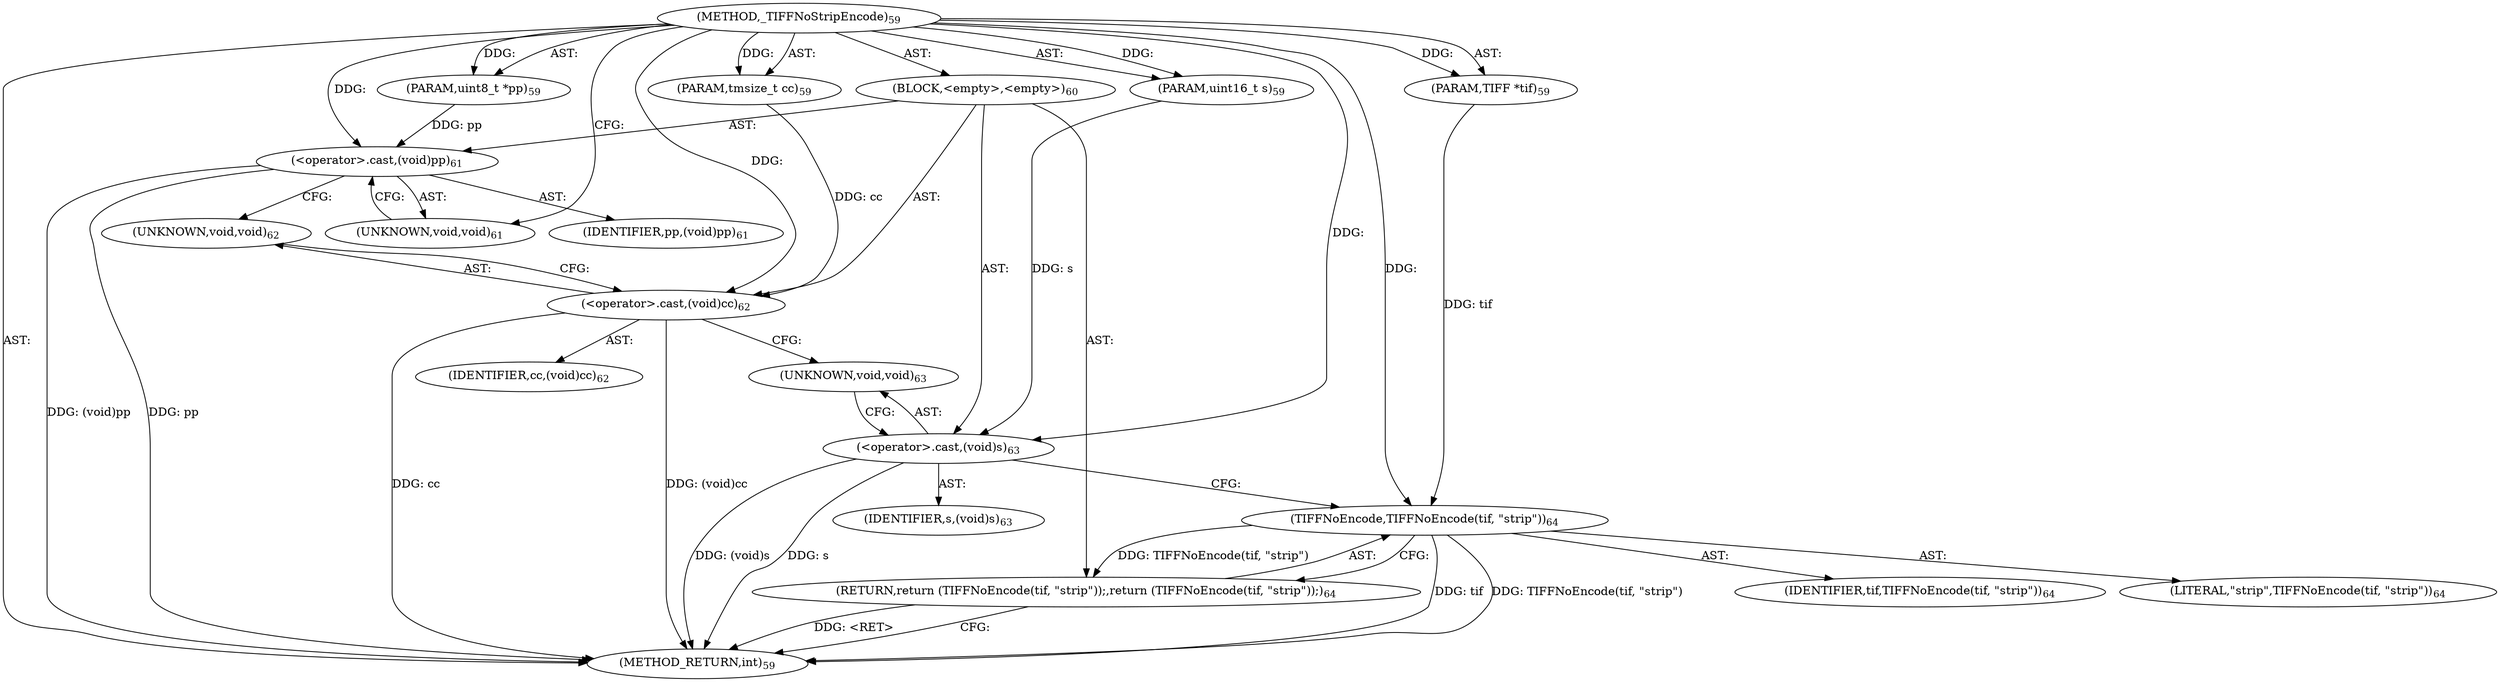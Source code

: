 digraph "_TIFFNoStripEncode" {  
"1759" [label = <(METHOD,_TIFFNoStripEncode)<SUB>59</SUB>> ]
"1760" [label = <(PARAM,TIFF *tif)<SUB>59</SUB>> ]
"1761" [label = <(PARAM,uint8_t *pp)<SUB>59</SUB>> ]
"1762" [label = <(PARAM,tmsize_t cc)<SUB>59</SUB>> ]
"1763" [label = <(PARAM,uint16_t s)<SUB>59</SUB>> ]
"1764" [label = <(BLOCK,&lt;empty&gt;,&lt;empty&gt;)<SUB>60</SUB>> ]
"1765" [label = <(&lt;operator&gt;.cast,(void)pp)<SUB>61</SUB>> ]
"1766" [label = <(UNKNOWN,void,void)<SUB>61</SUB>> ]
"1767" [label = <(IDENTIFIER,pp,(void)pp)<SUB>61</SUB>> ]
"1768" [label = <(&lt;operator&gt;.cast,(void)cc)<SUB>62</SUB>> ]
"1769" [label = <(UNKNOWN,void,void)<SUB>62</SUB>> ]
"1770" [label = <(IDENTIFIER,cc,(void)cc)<SUB>62</SUB>> ]
"1771" [label = <(&lt;operator&gt;.cast,(void)s)<SUB>63</SUB>> ]
"1772" [label = <(UNKNOWN,void,void)<SUB>63</SUB>> ]
"1773" [label = <(IDENTIFIER,s,(void)s)<SUB>63</SUB>> ]
"1774" [label = <(RETURN,return (TIFFNoEncode(tif, &quot;strip&quot;));,return (TIFFNoEncode(tif, &quot;strip&quot;));)<SUB>64</SUB>> ]
"1775" [label = <(TIFFNoEncode,TIFFNoEncode(tif, &quot;strip&quot;))<SUB>64</SUB>> ]
"1776" [label = <(IDENTIFIER,tif,TIFFNoEncode(tif, &quot;strip&quot;))<SUB>64</SUB>> ]
"1777" [label = <(LITERAL,&quot;strip&quot;,TIFFNoEncode(tif, &quot;strip&quot;))<SUB>64</SUB>> ]
"1778" [label = <(METHOD_RETURN,int)<SUB>59</SUB>> ]
  "1759" -> "1760"  [ label = "AST: "] 
  "1759" -> "1761"  [ label = "AST: "] 
  "1759" -> "1762"  [ label = "AST: "] 
  "1759" -> "1763"  [ label = "AST: "] 
  "1759" -> "1764"  [ label = "AST: "] 
  "1759" -> "1778"  [ label = "AST: "] 
  "1764" -> "1765"  [ label = "AST: "] 
  "1764" -> "1768"  [ label = "AST: "] 
  "1764" -> "1771"  [ label = "AST: "] 
  "1764" -> "1774"  [ label = "AST: "] 
  "1765" -> "1766"  [ label = "AST: "] 
  "1765" -> "1767"  [ label = "AST: "] 
  "1768" -> "1769"  [ label = "AST: "] 
  "1768" -> "1770"  [ label = "AST: "] 
  "1771" -> "1772"  [ label = "AST: "] 
  "1771" -> "1773"  [ label = "AST: "] 
  "1774" -> "1775"  [ label = "AST: "] 
  "1775" -> "1776"  [ label = "AST: "] 
  "1775" -> "1777"  [ label = "AST: "] 
  "1765" -> "1769"  [ label = "CFG: "] 
  "1768" -> "1772"  [ label = "CFG: "] 
  "1771" -> "1775"  [ label = "CFG: "] 
  "1774" -> "1778"  [ label = "CFG: "] 
  "1766" -> "1765"  [ label = "CFG: "] 
  "1769" -> "1768"  [ label = "CFG: "] 
  "1772" -> "1771"  [ label = "CFG: "] 
  "1775" -> "1774"  [ label = "CFG: "] 
  "1759" -> "1766"  [ label = "CFG: "] 
  "1774" -> "1778"  [ label = "DDG: &lt;RET&gt;"] 
  "1765" -> "1778"  [ label = "DDG: pp"] 
  "1765" -> "1778"  [ label = "DDG: (void)pp"] 
  "1768" -> "1778"  [ label = "DDG: cc"] 
  "1768" -> "1778"  [ label = "DDG: (void)cc"] 
  "1771" -> "1778"  [ label = "DDG: s"] 
  "1771" -> "1778"  [ label = "DDG: (void)s"] 
  "1775" -> "1778"  [ label = "DDG: tif"] 
  "1775" -> "1778"  [ label = "DDG: TIFFNoEncode(tif, &quot;strip&quot;)"] 
  "1759" -> "1760"  [ label = "DDG: "] 
  "1759" -> "1761"  [ label = "DDG: "] 
  "1759" -> "1762"  [ label = "DDG: "] 
  "1759" -> "1763"  [ label = "DDG: "] 
  "1761" -> "1765"  [ label = "DDG: pp"] 
  "1759" -> "1765"  [ label = "DDG: "] 
  "1762" -> "1768"  [ label = "DDG: cc"] 
  "1759" -> "1768"  [ label = "DDG: "] 
  "1763" -> "1771"  [ label = "DDG: s"] 
  "1759" -> "1771"  [ label = "DDG: "] 
  "1775" -> "1774"  [ label = "DDG: TIFFNoEncode(tif, &quot;strip&quot;)"] 
  "1760" -> "1775"  [ label = "DDG: tif"] 
  "1759" -> "1775"  [ label = "DDG: "] 
}
